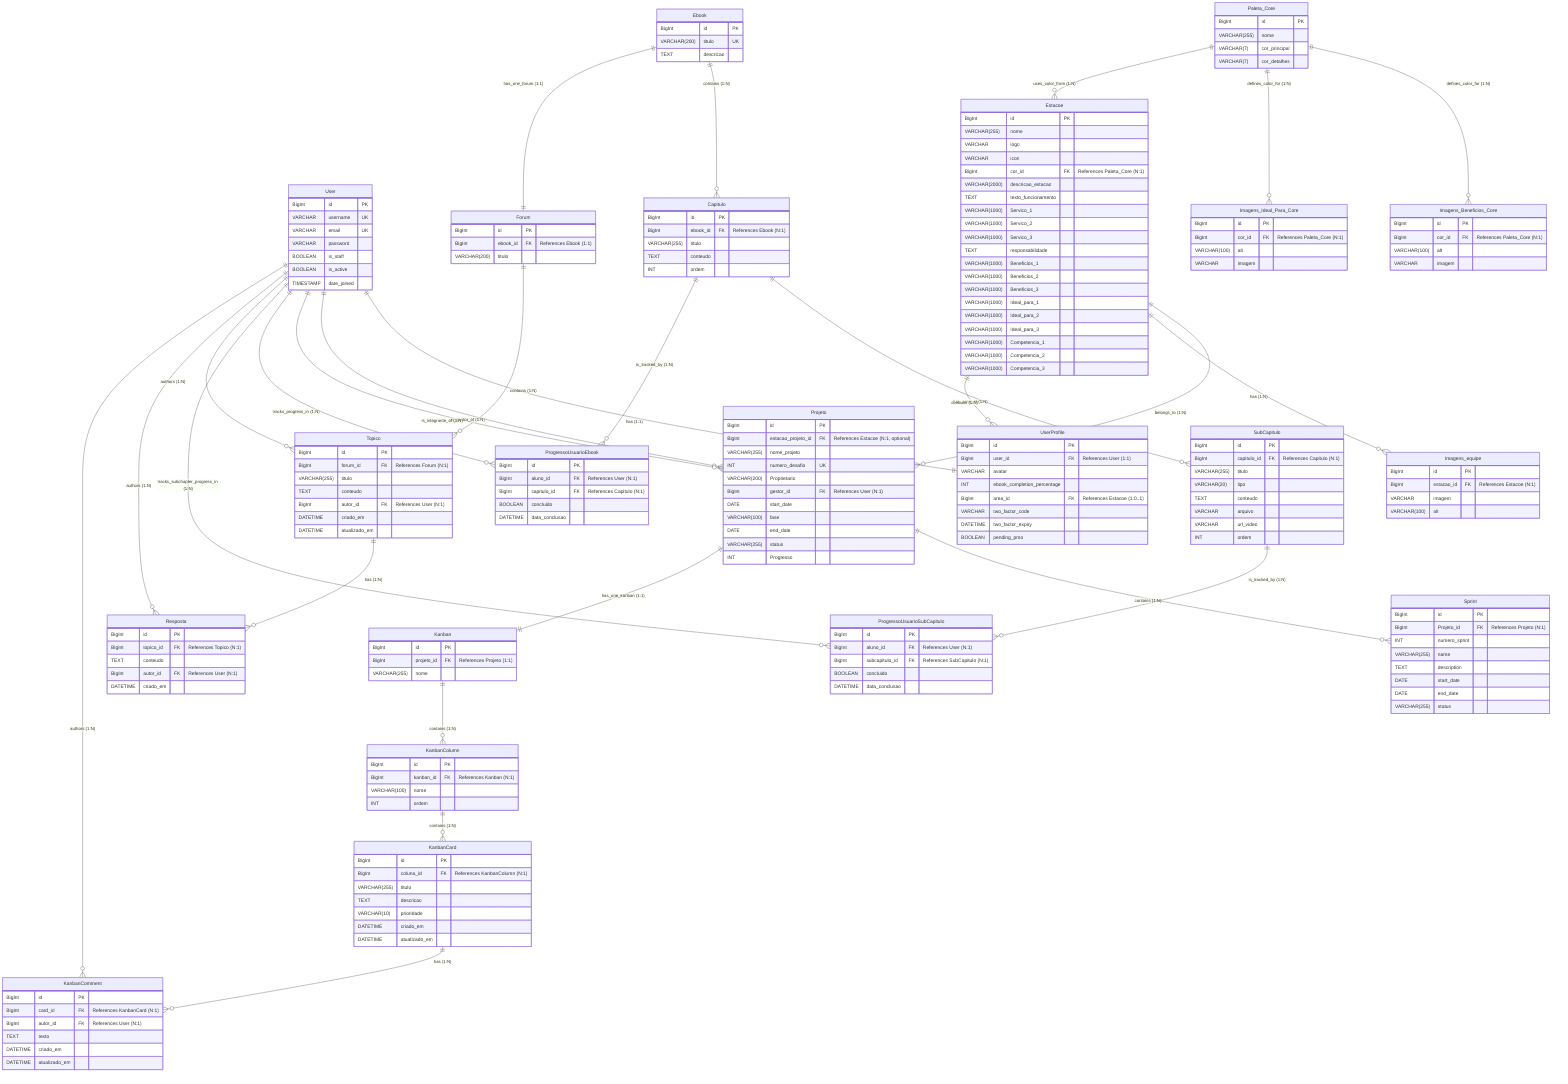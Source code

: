 erDiagram
    User ||--|| UserProfile : "has (1:1)"
    User ||--o{ Projeto : "is_gestor_of (1:N)"
    User ||--o{ Projeto : "is_integrante_of (1:N)"
    User ||--o{ ProgressoUsuarioEbook : "tracks_progress_in (1:N)"
    User ||--o{ ProgressoUsuarioSubCapitulo : "tracks_subchapter_progress_in (1:N)"
    User ||--o{ Topico : "authors (1:N)"
    User ||--o{ Resposta : "authors (1:N)"
    User ||--o{ KanbanComment : "authors (1:N)"

    Paleta_Core ||--o{ Imagens_Beneficios_Core : "defines_color_for (1:N)"
    Paleta_Core ||--o{ Imagens_Ideal_Para_Core : "defines_color_for (1:N)"
    Paleta_Core ||--o{ Estacoe : "uses_color_from (1:N)"

    Estacoe ||--o{ Projeto : "belongs_to (1:N)"
    Estacoe ||--o{ Imagens_equipe : "has (1:N)"
    Estacoe ||--o{ UserProfile : "has_area_of (1:N)"

    Projeto ||--o{ Sprint : "contains (1:N)"
    Projeto ||--|| Kanban : "has_one_kanban (1:1)"

    Ebook ||--o{ Capitulo : "contains (1:N)"
    Ebook ||--|| Forum : "has_one_forum (1:1)"

    Capitulo ||--o{ SubCapitulo : "contains (1:N)"
    Capitulo ||--o{ ProgressoUsuarioEbook : "is_tracked_by (1:N)"

    SubCapitulo ||--o{ ProgressoUsuarioSubCapitulo : "is_tracked_by (1:N)"

    Forum ||--o{ Topico : "contains (1:N)"

    Topico ||--o{ Resposta : "has (1:N)"

    Kanban ||--o{ KanbanColumn : "contains (1:N)"

    KanbanColumn ||--o{ KanbanCard : "contains (1:N)"

    KanbanCard ||--o{ KanbanComment : "has (1:N)"


    User {
        BigInt id PK
        VARCHAR username UK
        VARCHAR email UK
        VARCHAR password
        BOOLEAN is_staff
        BOOLEAN is_active
        TIMESTAMP date_joined
    }

    UserProfile {
        BigInt id PK
        BigInt user_id FK "References User (1:1)"
        VARCHAR avatar
        INT ebook_completion_percentage
        BigInt area_id FK "References Estacoe (1:0..1)"
        VARCHAR two_factor_code
        DATETIME two_factor_expiry
        BOOLEAN pending_pmo
    }

    Paleta_Core {
        BigInt id PK
        VARCHAR(255) nome
        VARCHAR(7) cor_principal
        VARCHAR(7) cor_detalhes
    }

    Imagens_Beneficios_Core {
        BigInt id PK
        BigInt cor_id FK "References Paleta_Core (N:1)"
        VARCHAR(100) alt
        VARCHAR imagem
    }

    Imagens_Ideal_Para_Core {
        BigInt id PK
        BigInt cor_id FK "References Paleta_Core (N:1)"
        VARCHAR(100) alt
        VARCHAR imagem
    }

    Estacoe {
        BigInt id PK
        VARCHAR(255) nome
        VARCHAR logo
        VARCHAR icon
        BigInt cor_id FK "References Paleta_Core (N:1)"
        VARCHAR(2000) descricao_estacao
        TEXT texto_funcionamento
        VARCHAR(1000) Servico_1
        VARCHAR(1000) Servico_2
        VARCHAR(1000) Servico_3
        TEXT responsabilidade
        VARCHAR(1000) Beneficios_1
        VARCHAR(1000) Beneficios_2
        VARCHAR(1000) Beneficios_3
        VARCHAR(1000) Ideal_para_1
        VARCHAR(1000) Ideal_para_2
        VARCHAR(1000) Ideal_para_3
        VARCHAR(1000) Competencia_1
        VARCHAR(1000) Competencia_2
        VARCHAR(1000) Competencia_3
    }

    Imagens_equipe {
        BigInt id PK
        BigInt estacao_id FK "References Estacoe (N:1)"
        VARCHAR imagem
        VARCHAR(100) alt
    }

    Projeto {
        BigInt id PK
        BigInt estacao_projeto_id FK "References Estacoe (N:1, optional)"
        VARCHAR(255) nome_projeto
        INT numero_desafio UK
        VARCHAR(200) Proprietario
        BigInt gestor_id FK "References User (N:1)"
        DATE start_date
        VARCHAR(100) fase
        DATE end_date
        VARCHAR(255) status
        INT Progresso
    }

    Sprint {
        BigInt id PK
        BigInt Projeto_id FK "References Projeto (N:1)"
        INT numero_sprint
        VARCHAR(255) name
        TEXT description
        DATE start_date
        DATE end_date
        VARCHAR(255) status
    }

    Ebook {
        BigInt id PK
        VARCHAR(200) titulo UK
        TEXT descricao
    }

    Capitulo {
        BigInt id PK
        BigInt ebook_id FK "References Ebook (N:1)"
        VARCHAR(255) titulo
        TEXT conteudo
        INT ordem
    }

    SubCapitulo {
        BigInt id PK
        BigInt capitulo_id FK "References Capitulo (N:1)"
        VARCHAR(255) titulo
        VARCHAR(20) tipo
        TEXT conteudo
        VARCHAR arquivo
        VARCHAR url_video
        INT ordem
    }

    ProgressoUsuarioEbook {
        BigInt id PK
        BigInt aluno_id FK "References User (N:1)"
        BigInt capitulo_id FK "References Capitulo (N:1)"
        BOOLEAN concluido
        DATETIME data_conclusao
    }

    ProgressoUsuarioSubCapitulo {
        BigInt id PK
        BigInt aluno_id FK "References User (N:1)"
        BigInt subcapitulo_id FK "References SubCapitulo (N:1)"
        BOOLEAN concluido
        DATETIME data_conclusao
    }

    Forum {
        BigInt id PK
        BigInt ebook_id FK "References Ebook (1:1)"
        VARCHAR(200) titulo
    }

    Topico {
        BigInt id PK
        BigInt forum_id FK "References Forum (N:1)"
        VARCHAR(255) titulo
        TEXT conteudo
        BigInt autor_id FK "References User (N:1)"
        DATETIME criado_em
        DATETIME atualizado_em
    }

    Resposta {
        BigInt id PK
        BigInt topico_id FK "References Topico (N:1)"
        TEXT conteudo
        BigInt autor_id FK "References User (N:1)"
        DATETIME criado_em
    }

    Kanban {
        BigInt id PK
        BigInt projeto_id FK "References Projeto (1:1)"
        VARCHAR(255) nome
    }

    KanbanColumn {
        BigInt id PK
        BigInt kanban_id FK "References Kanban (N:1)"
        VARCHAR(100) nome
        INT ordem
    }

    KanbanCard {
        BigInt id PK
        BigInt coluna_id FK "References KanbanColumn (N:1)"
        VARCHAR(255) titulo
        TEXT descricao
        VARCHAR(10) prioridade
        DATETIME criado_em
        DATETIME atualizado_em
    }

    KanbanComment {
        BigInt id PK
        BigInt card_id FK "References KanbanCard (N:1)"
        BigInt autor_id FK "References User (N:1)"
        TEXT texto
        DATETIME criado_em
        DATETIME atualizado_em
    }